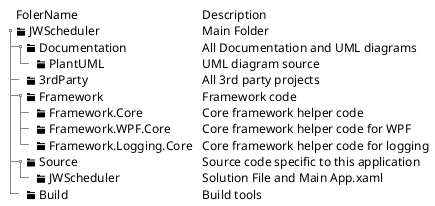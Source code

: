 @startuml FolderStructure

!unquoted procedure Folder($name)
<&folder> $name
!endprocedure
salt
{
{T
+FolerName                | Description
+ Folder(JWScheduler)     | Main Folder
++ Folder(Documentation)  | All Documentation and UML diagrams
+++ Folder(PlantUML)      | UML diagram source
++ Folder(3rdParty)       | All 3rd party projects
++ Folder(Framework)      | Framework code 
+++ Folder(Framework.Core) | Core framework helper code
+++ Folder(Framework.WPF.Core) | Core framework helper code for WPF
+++ Folder(Framework.Logging.Core) | Core framework helper code for logging
++ Folder(Source)         | Source code specific to this application
+++ Folder(JWScheduler)       | Solution File and Main App.xaml
++ Folder(Build)          | Build tools
}
}
@enduml